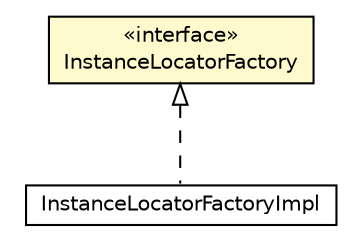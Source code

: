 #!/usr/local/bin/dot
#
# Class diagram 
# Generated by UMLGraph version R5_6_6-8-g8d7759 (http://www.umlgraph.org/)
#

digraph G {
	edge [fontname="Helvetica",fontsize=10,labelfontname="Helvetica",labelfontsize=10];
	node [fontname="Helvetica",fontsize=10,shape=plaintext];
	nodesep=0.25;
	ranksep=0.5;
	// org.dayatang.domain.InstanceLocatorFactory
	c60710 [label=<<table title="org.dayatang.domain.InstanceLocatorFactory" border="0" cellborder="1" cellspacing="0" cellpadding="2" port="p" bgcolor="lemonChiffon" href="./InstanceLocatorFactory.html">
		<tr><td><table border="0" cellspacing="0" cellpadding="1">
<tr><td align="center" balign="center"> &#171;interface&#187; </td></tr>
<tr><td align="center" balign="center"> InstanceLocatorFactory </td></tr>
		</table></td></tr>
		</table>>, URL="./InstanceLocatorFactory.html", fontname="Helvetica", fontcolor="black", fontsize=10.0];
	// org.dayatang.domain.internal.bean.InstanceLocatorFactoryImpl
	c60731 [label=<<table title="org.dayatang.domain.internal.bean.InstanceLocatorFactoryImpl" border="0" cellborder="1" cellspacing="0" cellpadding="2" port="p" href="./internal/bean/InstanceLocatorFactoryImpl.html">
		<tr><td><table border="0" cellspacing="0" cellpadding="1">
<tr><td align="center" balign="center"> InstanceLocatorFactoryImpl </td></tr>
		</table></td></tr>
		</table>>, URL="./internal/bean/InstanceLocatorFactoryImpl.html", fontname="Helvetica", fontcolor="black", fontsize=10.0];
	//org.dayatang.domain.internal.bean.InstanceLocatorFactoryImpl implements org.dayatang.domain.InstanceLocatorFactory
	c60710:p -> c60731:p [dir=back,arrowtail=empty,style=dashed];
}

